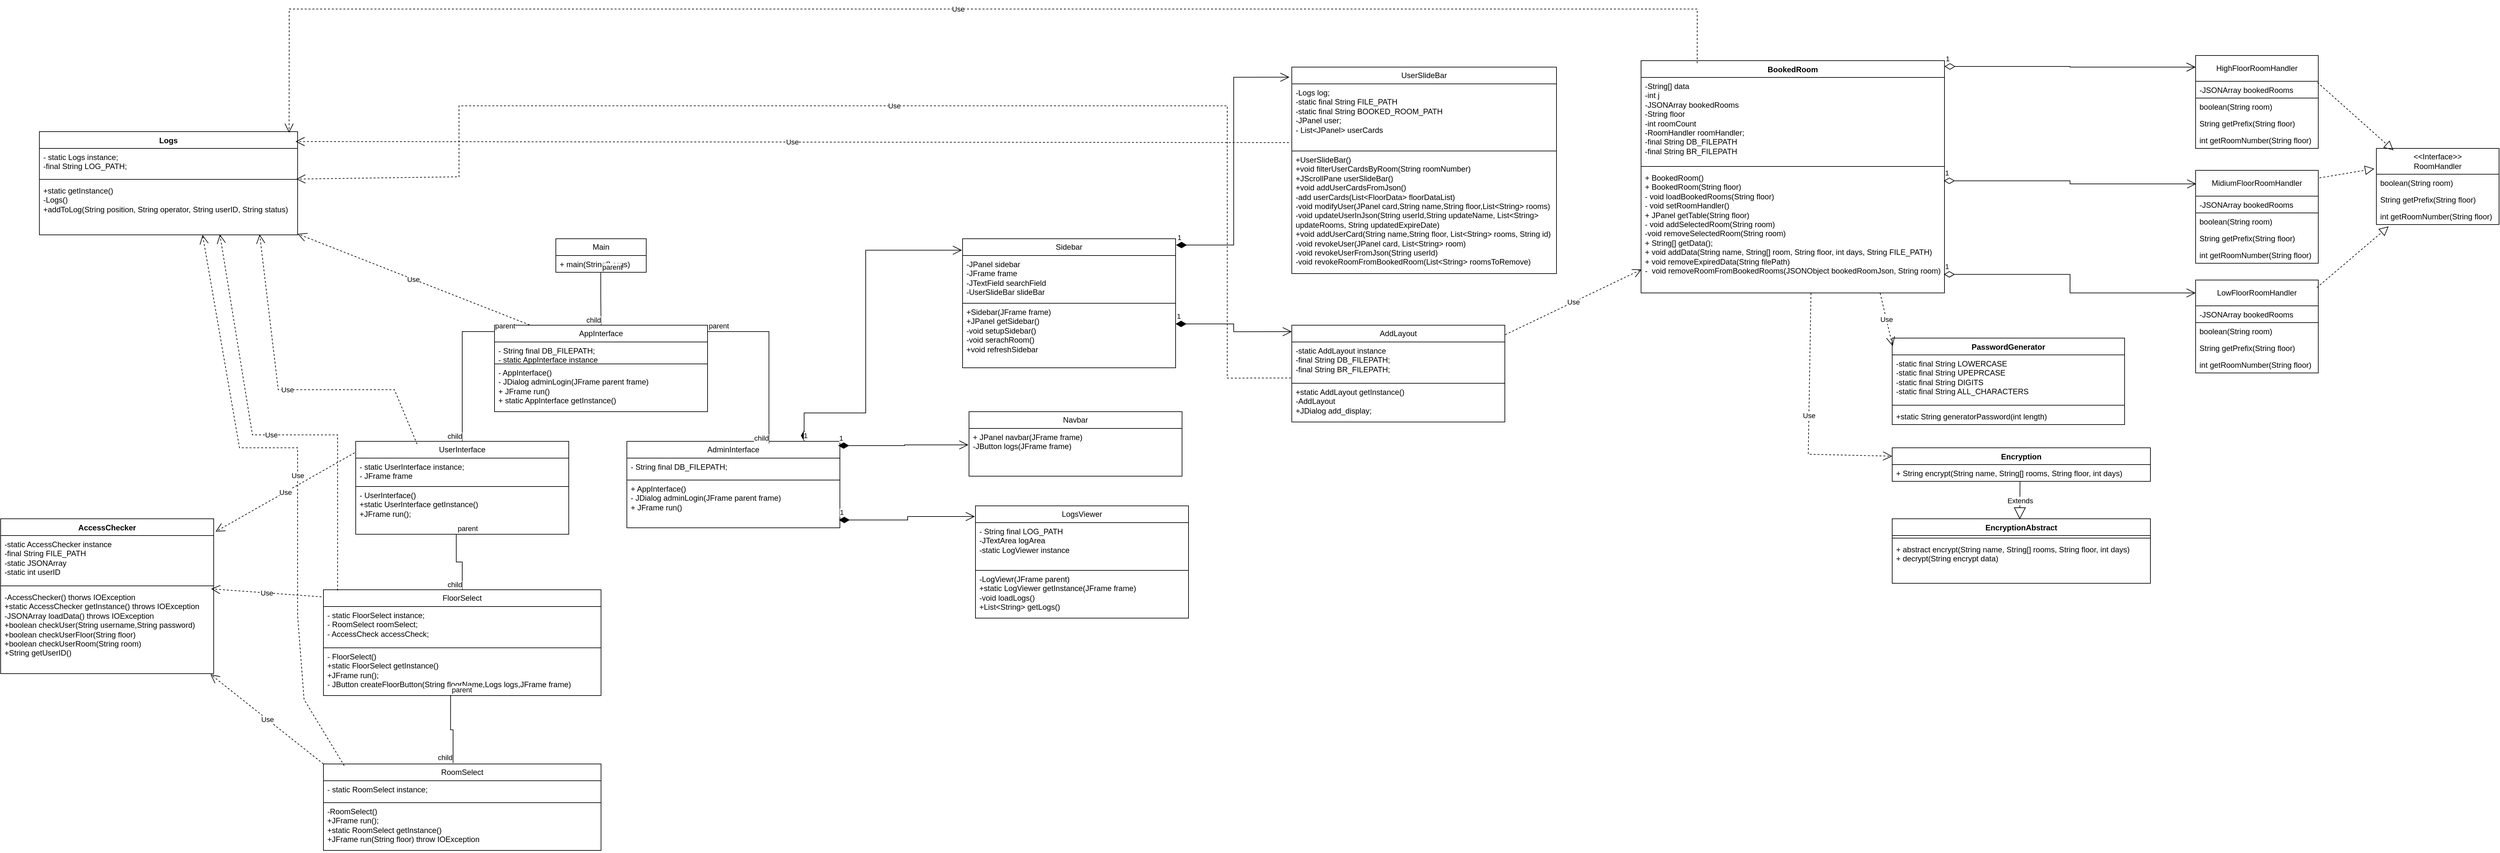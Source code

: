 <mxfile version="26.0.16">
  <diagram id="C5RBs43oDa-KdzZeNtuy" name="Class Diagram">
    <mxGraphModel dx="2975" dy="2107" grid="1" gridSize="10" guides="1" tooltips="1" connect="1" arrows="1" fold="1" page="1" pageScale="1" pageWidth="827" pageHeight="1169" math="0" shadow="0">
      <root>
        <mxCell id="WIyWlLk6GJQsqaUBKTNV-0" />
        <mxCell id="WIyWlLk6GJQsqaUBKTNV-1" parent="WIyWlLk6GJQsqaUBKTNV-0" />
        <mxCell id="wxMqSuIuK0EWXAASElgx-0" value="Main" style="swimlane;fontStyle=0;childLayout=stackLayout;horizontal=1;startSize=26;fillColor=none;horizontalStack=0;resizeParent=1;resizeParentMax=0;resizeLast=0;collapsible=1;marginBottom=0;whiteSpace=wrap;html=1;" parent="WIyWlLk6GJQsqaUBKTNV-1" vertex="1">
          <mxGeometry x="330" y="6" width="140" height="52" as="geometry" />
        </mxCell>
        <mxCell id="wxMqSuIuK0EWXAASElgx-1" value="+ main(String[] args)" style="text;strokeColor=none;fillColor=none;align=left;verticalAlign=top;spacingLeft=4;spacingRight=4;overflow=hidden;rotatable=0;points=[[0,0.5],[1,0.5]];portConstraint=eastwest;whiteSpace=wrap;html=1;" parent="wxMqSuIuK0EWXAASElgx-0" vertex="1">
          <mxGeometry y="26" width="140" height="26" as="geometry" />
        </mxCell>
        <mxCell id="wxMqSuIuK0EWXAASElgx-2" value="AppInterface" style="swimlane;fontStyle=0;childLayout=stackLayout;horizontal=1;startSize=26;fillColor=none;horizontalStack=0;resizeParent=1;resizeParentMax=0;resizeLast=0;collapsible=1;marginBottom=0;whiteSpace=wrap;html=1;" parent="WIyWlLk6GJQsqaUBKTNV-1" vertex="1">
          <mxGeometry x="235" y="140" width="330" height="134" as="geometry" />
        </mxCell>
        <mxCell id="wxMqSuIuK0EWXAASElgx-3" value="- String final DB_FILEPATH;&lt;div&gt;- static AppInterface instance&lt;/div&gt;" style="text;strokeColor=light-dark(#000000,#000000);fillColor=none;align=left;verticalAlign=top;spacingLeft=4;spacingRight=4;overflow=hidden;rotatable=0;points=[[0,0.5],[1,0.5]];portConstraint=eastwest;whiteSpace=wrap;html=1;" parent="wxMqSuIuK0EWXAASElgx-2" vertex="1">
          <mxGeometry y="26" width="330" height="34" as="geometry" />
        </mxCell>
        <mxCell id="wxMqSuIuK0EWXAASElgx-4" value="- AppInterface()&lt;div&gt;- JDialog adminLogin(JFrame parent frame)&lt;/div&gt;&lt;div&gt;+ JFrame run()&lt;/div&gt;&lt;div&gt;+ static AppInterface getInstance()&lt;/div&gt;" style="text;strokeColor=none;fillColor=none;align=left;verticalAlign=top;spacingLeft=4;spacingRight=4;overflow=hidden;rotatable=0;points=[[0,0.5],[1,0.5]];portConstraint=eastwest;whiteSpace=wrap;html=1;" parent="wxMqSuIuK0EWXAASElgx-2" vertex="1">
          <mxGeometry y="60" width="330" height="74" as="geometry" />
        </mxCell>
        <mxCell id="wxMqSuIuK0EWXAASElgx-5" value="UserInterface" style="swimlane;fontStyle=0;childLayout=stackLayout;horizontal=1;startSize=26;fillColor=none;horizontalStack=0;resizeParent=1;resizeParentMax=0;resizeLast=0;collapsible=1;marginBottom=0;whiteSpace=wrap;html=1;" parent="WIyWlLk6GJQsqaUBKTNV-1" vertex="1">
          <mxGeometry x="20" y="320" width="330" height="144" as="geometry" />
        </mxCell>
        <mxCell id="wxMqSuIuK0EWXAASElgx-6" value="- static UserInterface instance;&lt;div&gt;- JFrame frame&lt;/div&gt;" style="text;strokeColor=light-dark(#000000,#000000);fillColor=none;align=left;verticalAlign=top;spacingLeft=4;spacingRight=4;overflow=hidden;rotatable=0;points=[[0,0.5],[1,0.5]];portConstraint=eastwest;whiteSpace=wrap;html=1;" parent="wxMqSuIuK0EWXAASElgx-5" vertex="1">
          <mxGeometry y="26" width="330" height="44" as="geometry" />
        </mxCell>
        <mxCell id="wxMqSuIuK0EWXAASElgx-7" value="- UserInterface()&lt;div&gt;+static UserInterface getInstance()&lt;/div&gt;&lt;div&gt;+JFrame run();&lt;/div&gt;" style="text;strokeColor=none;fillColor=none;align=left;verticalAlign=top;spacingLeft=4;spacingRight=4;overflow=hidden;rotatable=0;points=[[0,0.5],[1,0.5]];portConstraint=eastwest;whiteSpace=wrap;html=1;" parent="wxMqSuIuK0EWXAASElgx-5" vertex="1">
          <mxGeometry y="70" width="330" height="74" as="geometry" />
        </mxCell>
        <mxCell id="wxMqSuIuK0EWXAASElgx-8" value="AdminInterface" style="swimlane;fontStyle=0;childLayout=stackLayout;horizontal=1;startSize=26;fillColor=none;horizontalStack=0;resizeParent=1;resizeParentMax=0;resizeLast=0;collapsible=1;marginBottom=0;whiteSpace=wrap;html=1;" parent="WIyWlLk6GJQsqaUBKTNV-1" vertex="1">
          <mxGeometry x="440" y="320" width="330" height="134" as="geometry" />
        </mxCell>
        <mxCell id="wxMqSuIuK0EWXAASElgx-9" value="- String final DB_FILEPATH;" style="text;strokeColor=light-dark(#000000,#000000);fillColor=none;align=left;verticalAlign=top;spacingLeft=4;spacingRight=4;overflow=hidden;rotatable=0;points=[[0,0.5],[1,0.5]];portConstraint=eastwest;whiteSpace=wrap;html=1;" parent="wxMqSuIuK0EWXAASElgx-8" vertex="1">
          <mxGeometry y="26" width="330" height="34" as="geometry" />
        </mxCell>
        <mxCell id="wxMqSuIuK0EWXAASElgx-10" value="+ AppInterface()&lt;div&gt;- JDialog adminLogin(JFrame parent frame)&lt;/div&gt;&lt;div&gt;+ JFrame run()&lt;/div&gt;" style="text;strokeColor=none;fillColor=none;align=left;verticalAlign=top;spacingLeft=4;spacingRight=4;overflow=hidden;rotatable=0;points=[[0,0.5],[1,0.5]];portConstraint=eastwest;whiteSpace=wrap;html=1;" parent="wxMqSuIuK0EWXAASElgx-8" vertex="1">
          <mxGeometry y="60" width="330" height="74" as="geometry" />
        </mxCell>
        <mxCell id="wxMqSuIuK0EWXAASElgx-11" value="FloorSelect" style="swimlane;fontStyle=0;childLayout=stackLayout;horizontal=1;startSize=26;fillColor=none;horizontalStack=0;resizeParent=1;resizeParentMax=0;resizeLast=0;collapsible=1;marginBottom=0;whiteSpace=wrap;html=1;" parent="WIyWlLk6GJQsqaUBKTNV-1" vertex="1">
          <mxGeometry x="-30" y="550" width="430" height="164" as="geometry" />
        </mxCell>
        <mxCell id="wxMqSuIuK0EWXAASElgx-12" value="- static FloorSelect instance;&lt;div&gt;- RoomSelect roomSelect;&lt;/div&gt;&lt;div&gt;- AccessCheck accessCheck;&lt;/div&gt;" style="text;strokeColor=light-dark(#000000,#000000);fillColor=none;align=left;verticalAlign=top;spacingLeft=4;spacingRight=4;overflow=hidden;rotatable=0;points=[[0,0.5],[1,0.5]];portConstraint=eastwest;whiteSpace=wrap;html=1;" parent="wxMqSuIuK0EWXAASElgx-11" vertex="1">
          <mxGeometry y="26" width="430" height="64" as="geometry" />
        </mxCell>
        <mxCell id="wxMqSuIuK0EWXAASElgx-13" value="- FloorSelect()&lt;div&gt;+static FloorSelect getInstance()&lt;/div&gt;&lt;div&gt;+JFrame run();&lt;/div&gt;&lt;div&gt;- JButton createFloorButton(String floorName,Logs logs,JFrame frame)&lt;/div&gt;" style="text;strokeColor=none;fillColor=none;align=left;verticalAlign=top;spacingLeft=4;spacingRight=4;overflow=hidden;rotatable=0;points=[[0,0.5],[1,0.5]];portConstraint=eastwest;whiteSpace=wrap;html=1;" parent="wxMqSuIuK0EWXAASElgx-11" vertex="1">
          <mxGeometry y="90" width="430" height="74" as="geometry" />
        </mxCell>
        <mxCell id="wxMqSuIuK0EWXAASElgx-14" value="RoomSelect" style="swimlane;fontStyle=0;childLayout=stackLayout;horizontal=1;startSize=26;fillColor=none;horizontalStack=0;resizeParent=1;resizeParentMax=0;resizeLast=0;collapsible=1;marginBottom=0;whiteSpace=wrap;html=1;" parent="WIyWlLk6GJQsqaUBKTNV-1" vertex="1">
          <mxGeometry x="-30" y="820" width="430" height="134" as="geometry" />
        </mxCell>
        <mxCell id="wxMqSuIuK0EWXAASElgx-15" value="- static RoomSelect instance;" style="text;strokeColor=light-dark(#000000,#000000);fillColor=none;align=left;verticalAlign=top;spacingLeft=4;spacingRight=4;overflow=hidden;rotatable=0;points=[[0,0.5],[1,0.5]];portConstraint=eastwest;whiteSpace=wrap;html=1;" parent="wxMqSuIuK0EWXAASElgx-14" vertex="1">
          <mxGeometry y="26" width="430" height="34" as="geometry" />
        </mxCell>
        <mxCell id="wxMqSuIuK0EWXAASElgx-16" value="&lt;div&gt;-RoomSelect()&amp;nbsp;&lt;/div&gt;+JFrame run();&lt;div&gt;+static RoomSelect getInstance()&lt;/div&gt;&lt;div&gt;+JFrame run(String floor) throw IOException&lt;/div&gt;&lt;div&gt;&lt;br&gt;&lt;/div&gt;" style="text;strokeColor=none;fillColor=none;align=left;verticalAlign=top;spacingLeft=4;spacingRight=4;overflow=hidden;rotatable=0;points=[[0,0.5],[1,0.5]];portConstraint=eastwest;whiteSpace=wrap;html=1;" parent="wxMqSuIuK0EWXAASElgx-14" vertex="1">
          <mxGeometry y="60" width="430" height="74" as="geometry" />
        </mxCell>
        <mxCell id="wxMqSuIuK0EWXAASElgx-17" value="Sidebar" style="swimlane;fontStyle=0;childLayout=stackLayout;horizontal=1;startSize=26;fillColor=none;horizontalStack=0;resizeParent=1;resizeParentMax=0;resizeLast=0;collapsible=1;marginBottom=0;whiteSpace=wrap;html=1;" parent="WIyWlLk6GJQsqaUBKTNV-1" vertex="1">
          <mxGeometry x="960" y="6" width="330" height="200" as="geometry" />
        </mxCell>
        <mxCell id="wxMqSuIuK0EWXAASElgx-18" value="-JPanel sidebar&lt;div&gt;-JFrame frame&lt;/div&gt;&lt;div&gt;-JTextField searchField&lt;/div&gt;&lt;div&gt;-UserSlideBar slideBar&lt;/div&gt;" style="text;strokeColor=light-dark(#000000,#000000);fillColor=none;align=left;verticalAlign=top;spacingLeft=4;spacingRight=4;overflow=hidden;rotatable=0;points=[[0,0.5],[1,0.5]];portConstraint=eastwest;whiteSpace=wrap;html=1;" parent="wxMqSuIuK0EWXAASElgx-17" vertex="1">
          <mxGeometry y="26" width="330" height="74" as="geometry" />
        </mxCell>
        <mxCell id="wxMqSuIuK0EWXAASElgx-19" value="+Sidebar(JFrame frame)&lt;div&gt;+JPanel getSidebar()&lt;/div&gt;&lt;div&gt;-void setupSidebar()&lt;/div&gt;&lt;div&gt;-void serachRoom()&lt;/div&gt;&lt;div&gt;+void refreshSidebar&lt;/div&gt;" style="text;strokeColor=none;fillColor=none;align=left;verticalAlign=top;spacingLeft=4;spacingRight=4;overflow=hidden;rotatable=0;points=[[0,0.5],[1,0.5]];portConstraint=eastwest;whiteSpace=wrap;html=1;" parent="wxMqSuIuK0EWXAASElgx-17" vertex="1">
          <mxGeometry y="100" width="330" height="100" as="geometry" />
        </mxCell>
        <mxCell id="wxMqSuIuK0EWXAASElgx-20" value="Navbar" style="swimlane;fontStyle=0;childLayout=stackLayout;horizontal=1;startSize=26;fillColor=none;horizontalStack=0;resizeParent=1;resizeParentMax=0;resizeLast=0;collapsible=1;marginBottom=0;whiteSpace=wrap;html=1;" parent="WIyWlLk6GJQsqaUBKTNV-1" vertex="1">
          <mxGeometry x="970" y="274" width="330" height="100" as="geometry" />
        </mxCell>
        <mxCell id="wxMqSuIuK0EWXAASElgx-21" value="+ JPanel navbar(JFrame frame)&lt;div&gt;-JButton logs(JFrame frame)&lt;/div&gt;" style="text;strokeColor=none;fillColor=none;align=left;verticalAlign=top;spacingLeft=4;spacingRight=4;overflow=hidden;rotatable=0;points=[[0,0.5],[1,0.5]];portConstraint=eastwest;whiteSpace=wrap;html=1;" parent="wxMqSuIuK0EWXAASElgx-20" vertex="1">
          <mxGeometry y="26" width="330" height="74" as="geometry" />
        </mxCell>
        <mxCell id="wxMqSuIuK0EWXAASElgx-22" value="LogsViewer" style="swimlane;fontStyle=0;childLayout=stackLayout;horizontal=1;startSize=26;fillColor=none;horizontalStack=0;resizeParent=1;resizeParentMax=0;resizeLast=0;collapsible=1;marginBottom=0;whiteSpace=wrap;html=1;" parent="WIyWlLk6GJQsqaUBKTNV-1" vertex="1">
          <mxGeometry x="980" y="420" width="330" height="174" as="geometry" />
        </mxCell>
        <mxCell id="wxMqSuIuK0EWXAASElgx-23" value="- String final LOG_PATH&lt;div&gt;-JTextArea logArea&lt;/div&gt;&lt;div&gt;-static LogViewer instance&lt;/div&gt;" style="text;strokeColor=light-dark(#000000,#000000);fillColor=none;align=left;verticalAlign=top;spacingLeft=4;spacingRight=4;overflow=hidden;rotatable=0;points=[[0,0.5],[1,0.5]];portConstraint=eastwest;whiteSpace=wrap;html=1;" parent="wxMqSuIuK0EWXAASElgx-22" vertex="1">
          <mxGeometry y="26" width="330" height="74" as="geometry" />
        </mxCell>
        <mxCell id="wxMqSuIuK0EWXAASElgx-24" value="-LogViewr(JFrame parent)&lt;div&gt;+static LogViewer getInstance(JFrame frame)&lt;/div&gt;&lt;div&gt;-void loadLogs()&lt;/div&gt;&lt;div&gt;+List&amp;lt;String&amp;gt; getLogs()&lt;/div&gt;" style="text;strokeColor=light-dark(#000000,#000000);fillColor=none;align=left;verticalAlign=top;spacingLeft=4;spacingRight=4;overflow=hidden;rotatable=0;points=[[0,0.5],[1,0.5]];portConstraint=eastwest;whiteSpace=wrap;html=1;" parent="wxMqSuIuK0EWXAASElgx-22" vertex="1">
          <mxGeometry y="100" width="330" height="74" as="geometry" />
        </mxCell>
        <mxCell id="wxMqSuIuK0EWXAASElgx-25" value="UserSlideBar" style="swimlane;fontStyle=0;childLayout=stackLayout;horizontal=1;startSize=26;fillColor=none;horizontalStack=0;resizeParent=1;resizeParentMax=0;resizeLast=0;collapsible=1;marginBottom=0;whiteSpace=wrap;html=1;" parent="WIyWlLk6GJQsqaUBKTNV-1" vertex="1">
          <mxGeometry x="1470" y="-260" width="410" height="320" as="geometry" />
        </mxCell>
        <mxCell id="wxMqSuIuK0EWXAASElgx-26" value="-Logs log;&lt;div&gt;-static final String FILE_PATH&lt;/div&gt;&lt;div&gt;-static final String BOOKED_ROOM_PATH&lt;/div&gt;&lt;div&gt;-JPanel user;&lt;/div&gt;&lt;div&gt;- List&amp;lt;JPanel&amp;gt; userCards&lt;/div&gt;" style="text;strokeColor=light-dark(#000000,#000000);fillColor=none;align=left;verticalAlign=top;spacingLeft=4;spacingRight=4;overflow=hidden;rotatable=0;points=[[0,0.5],[1,0.5]];portConstraint=eastwest;whiteSpace=wrap;html=1;" parent="wxMqSuIuK0EWXAASElgx-25" vertex="1">
          <mxGeometry y="26" width="410" height="104" as="geometry" />
        </mxCell>
        <mxCell id="wxMqSuIuK0EWXAASElgx-27" value="+UserSlideBar()&lt;div&gt;&lt;span style=&quot;background-color: rgb(255, 255, 255);&quot;&gt;+void filterUserCardsByRoom(String roomNumber)&lt;/span&gt;&lt;/div&gt;&lt;div&gt;&lt;span style=&quot;background-color: rgb(255, 255, 255);&quot;&gt;+JScrollPane userSlideBar()&lt;/span&gt;&lt;/div&gt;&lt;div&gt;&lt;span style=&quot;background-color: rgb(255, 255, 255);&quot;&gt;+void addUserCardsFromJson()&lt;/span&gt;&lt;/div&gt;&lt;div&gt;&lt;span style=&quot;background-color: rgb(255, 255, 255);&quot;&gt;-add userCards(List&amp;lt;FloorData&amp;gt; floorDataList)&lt;/span&gt;&lt;/div&gt;&lt;div&gt;&lt;span style=&quot;background-color: rgb(255, 255, 255);&quot;&gt;-void modifyUser(JPanel card,String name,String floor,List&amp;lt;String&amp;gt; rooms)&lt;/span&gt;&lt;/div&gt;&lt;div&gt;&lt;span style=&quot;background-color: rgb(255, 255, 255);&quot;&gt;-void updateUserInJson(String userId,String updateName, List&amp;lt;String&amp;gt; updateRooms, String updatedExpireDate)&lt;/span&gt;&lt;/div&gt;&lt;div&gt;&lt;span style=&quot;background-color: rgb(255, 255, 255);&quot;&gt;+void addUserCard(String name,String floor, List&amp;lt;String&amp;gt; rooms, String id)&lt;/span&gt;&lt;/div&gt;&lt;div&gt;&lt;span style=&quot;background-color: rgb(255, 255, 255);&quot;&gt;-void revokeUser(JPanel card, List&amp;lt;String&amp;gt; room)&lt;/span&gt;&lt;/div&gt;&lt;div&gt;&lt;span style=&quot;background-color: rgb(255, 255, 255);&quot;&gt;-void revokeUserFromJson(String userId)&lt;/span&gt;&lt;/div&gt;&lt;div&gt;&lt;span style=&quot;background-color: rgb(255, 255, 255);&quot;&gt;-void revokeRoomFromBookedRoom(List&amp;lt;String&amp;gt; roomsToRemove)&lt;/span&gt;&lt;/div&gt;" style="text;strokeColor=none;fillColor=none;align=left;verticalAlign=top;spacingLeft=4;spacingRight=4;overflow=hidden;rotatable=0;points=[[0,0.5],[1,0.5]];portConstraint=eastwest;whiteSpace=wrap;html=1;" parent="wxMqSuIuK0EWXAASElgx-25" vertex="1">
          <mxGeometry y="130" width="410" height="190" as="geometry" />
        </mxCell>
        <mxCell id="wxMqSuIuK0EWXAASElgx-28" value="Logs" style="swimlane;fontStyle=1;align=center;verticalAlign=top;childLayout=stackLayout;horizontal=1;startSize=26;horizontalStack=0;resizeParent=1;resizeParentMax=0;resizeLast=0;collapsible=1;marginBottom=0;whiteSpace=wrap;html=1;" parent="WIyWlLk6GJQsqaUBKTNV-1" vertex="1">
          <mxGeometry x="-470" y="-160" width="400" height="160" as="geometry" />
        </mxCell>
        <mxCell id="wxMqSuIuK0EWXAASElgx-29" value="- static Logs instance;&lt;div&gt;-final String LOG_PATH;&lt;/div&gt;" style="text;strokeColor=none;fillColor=none;align=left;verticalAlign=top;spacingLeft=4;spacingRight=4;overflow=hidden;rotatable=0;points=[[0,0.5],[1,0.5]];portConstraint=eastwest;whiteSpace=wrap;html=1;" parent="wxMqSuIuK0EWXAASElgx-28" vertex="1">
          <mxGeometry y="26" width="400" height="44" as="geometry" />
        </mxCell>
        <mxCell id="wxMqSuIuK0EWXAASElgx-30" value="" style="line;strokeWidth=1;fillColor=none;align=left;verticalAlign=middle;spacingTop=-1;spacingLeft=3;spacingRight=3;rotatable=0;labelPosition=right;points=[];portConstraint=eastwest;strokeColor=inherit;" parent="wxMqSuIuK0EWXAASElgx-28" vertex="1">
          <mxGeometry y="70" width="400" height="8" as="geometry" />
        </mxCell>
        <mxCell id="wxMqSuIuK0EWXAASElgx-31" value="+static getInstance()&lt;div&gt;-Logs()&lt;/div&gt;&lt;div&gt;+addToLog(String position, String operator, String userID, String status)&lt;/div&gt;" style="text;strokeColor=none;fillColor=none;align=left;verticalAlign=top;spacingLeft=4;spacingRight=4;overflow=hidden;rotatable=0;points=[[0,0.5],[1,0.5]];portConstraint=eastwest;whiteSpace=wrap;html=1;" parent="wxMqSuIuK0EWXAASElgx-28" vertex="1">
          <mxGeometry y="78" width="400" height="82" as="geometry" />
        </mxCell>
        <mxCell id="wxMqSuIuK0EWXAASElgx-32" value="AddLayout" style="swimlane;fontStyle=0;childLayout=stackLayout;horizontal=1;startSize=26;fillColor=none;horizontalStack=0;resizeParent=1;resizeParentMax=0;resizeLast=0;collapsible=1;marginBottom=0;whiteSpace=wrap;html=1;" parent="WIyWlLk6GJQsqaUBKTNV-1" vertex="1">
          <mxGeometry x="1470" y="140" width="330" height="150" as="geometry" />
        </mxCell>
        <mxCell id="wxMqSuIuK0EWXAASElgx-33" value="-static AddLayout instance&lt;div&gt;-final String DB_FILEPATH;&lt;/div&gt;&lt;div&gt;-final String BR_FILEPATH;&lt;/div&gt;" style="text;strokeColor=light-dark(#000000,#000000);fillColor=none;align=left;verticalAlign=top;spacingLeft=4;spacingRight=4;overflow=hidden;rotatable=0;points=[[0,0.5],[1,0.5]];portConstraint=eastwest;whiteSpace=wrap;html=1;" parent="wxMqSuIuK0EWXAASElgx-32" vertex="1">
          <mxGeometry y="26" width="330" height="64" as="geometry" />
        </mxCell>
        <mxCell id="wxMqSuIuK0EWXAASElgx-34" value="+static AddLayout getInstance()&lt;div&gt;-AddLayout&lt;/div&gt;&lt;div&gt;+JDialog add_display;&lt;/div&gt;" style="text;strokeColor=none;fillColor=none;align=left;verticalAlign=top;spacingLeft=4;spacingRight=4;overflow=hidden;rotatable=0;points=[[0,0.5],[1,0.5]];portConstraint=eastwest;whiteSpace=wrap;html=1;" parent="wxMqSuIuK0EWXAASElgx-32" vertex="1">
          <mxGeometry y="90" width="330" height="60" as="geometry" />
        </mxCell>
        <mxCell id="wxMqSuIuK0EWXAASElgx-35" value="BookedRoom" style="swimlane;fontStyle=1;align=center;verticalAlign=top;childLayout=stackLayout;horizontal=1;startSize=26;horizontalStack=0;resizeParent=1;resizeParentMax=0;resizeLast=0;collapsible=1;marginBottom=0;whiteSpace=wrap;html=1;" parent="WIyWlLk6GJQsqaUBKTNV-1" vertex="1">
          <mxGeometry x="2011" y="-270" width="470" height="360" as="geometry" />
        </mxCell>
        <mxCell id="wxMqSuIuK0EWXAASElgx-36" value="-String[] data&lt;div&gt;-int j&lt;/div&gt;&lt;div&gt;-JSONArray bookedRooms&lt;/div&gt;&lt;div&gt;-String floor&lt;/div&gt;&lt;div&gt;-int roomCount&lt;/div&gt;&lt;div&gt;-RoomHandler roomHandler;&lt;/div&gt;&lt;div&gt;-final String DB_FILEPATH&lt;/div&gt;&lt;div&gt;-final String BR_FILEPATH&lt;/div&gt;" style="text;strokeColor=none;fillColor=none;align=left;verticalAlign=top;spacingLeft=4;spacingRight=4;overflow=hidden;rotatable=0;points=[[0,0.5],[1,0.5]];portConstraint=eastwest;whiteSpace=wrap;html=1;" parent="wxMqSuIuK0EWXAASElgx-35" vertex="1">
          <mxGeometry y="26" width="470" height="134" as="geometry" />
        </mxCell>
        <mxCell id="wxMqSuIuK0EWXAASElgx-37" value="" style="line;strokeWidth=1;fillColor=none;align=left;verticalAlign=middle;spacingTop=-1;spacingLeft=3;spacingRight=3;rotatable=0;labelPosition=right;points=[];portConstraint=eastwest;strokeColor=inherit;" parent="wxMqSuIuK0EWXAASElgx-35" vertex="1">
          <mxGeometry y="160" width="470" height="8" as="geometry" />
        </mxCell>
        <mxCell id="wxMqSuIuK0EWXAASElgx-38" value="+ BookedRoom()&lt;div&gt;+ BookedRoom(String floor)&lt;/div&gt;&lt;div&gt;- void loadBookedRooms(String floor)&lt;/div&gt;&lt;div&gt;- void setRoomHandler()&lt;/div&gt;&lt;div&gt;+ JPanel getTable(String floor)&lt;/div&gt;&lt;div&gt;- void addSelectedRoom(String room)&lt;/div&gt;&lt;div&gt;-void removeSelectedRoom(String room)&lt;/div&gt;&lt;div&gt;+ String[] getData();&lt;/div&gt;&lt;div&gt;+ void addData(String name, String[] room, String floor, int days, String FILE_PATH)&lt;/div&gt;&lt;div&gt;+ void removeExpiredData(String filePath)&lt;/div&gt;&lt;div&gt;-&amp;nbsp; void removeRoomFromBookedRooms(JSONObject bookedRoomJson, String room)&lt;/div&gt;" style="text;strokeColor=none;fillColor=none;align=left;verticalAlign=top;spacingLeft=4;spacingRight=4;overflow=hidden;rotatable=0;points=[[0,0.5],[1,0.5]];portConstraint=eastwest;whiteSpace=wrap;html=1;" parent="wxMqSuIuK0EWXAASElgx-35" vertex="1">
          <mxGeometry y="168" width="470" height="192" as="geometry" />
        </mxCell>
        <mxCell id="wxMqSuIuK0EWXAASElgx-39" value="&amp;lt;&amp;lt;Interface&amp;gt;&amp;gt;&lt;div&gt;RoomHandler&lt;/div&gt;" style="swimlane;fontStyle=0;childLayout=stackLayout;horizontal=1;startSize=40;fillColor=none;horizontalStack=0;resizeParent=1;resizeParentMax=0;resizeLast=0;collapsible=1;marginBottom=0;whiteSpace=wrap;html=1;" parent="WIyWlLk6GJQsqaUBKTNV-1" vertex="1">
          <mxGeometry x="3150" y="-134" width="190" height="118" as="geometry" />
        </mxCell>
        <mxCell id="wxMqSuIuK0EWXAASElgx-40" value="boolean(String room)" style="text;strokeColor=none;fillColor=none;align=left;verticalAlign=top;spacingLeft=4;spacingRight=4;overflow=hidden;rotatable=0;points=[[0,0.5],[1,0.5]];portConstraint=eastwest;whiteSpace=wrap;html=1;" parent="wxMqSuIuK0EWXAASElgx-39" vertex="1">
          <mxGeometry y="40" width="190" height="26" as="geometry" />
        </mxCell>
        <mxCell id="wxMqSuIuK0EWXAASElgx-41" value="String getPrefix(String floor)" style="text;strokeColor=none;fillColor=none;align=left;verticalAlign=top;spacingLeft=4;spacingRight=4;overflow=hidden;rotatable=0;points=[[0,0.5],[1,0.5]];portConstraint=eastwest;whiteSpace=wrap;html=1;" parent="wxMqSuIuK0EWXAASElgx-39" vertex="1">
          <mxGeometry y="66" width="190" height="26" as="geometry" />
        </mxCell>
        <mxCell id="wxMqSuIuK0EWXAASElgx-42" value="int getRoomNumber(String floor)" style="text;strokeColor=none;fillColor=none;align=left;verticalAlign=top;spacingLeft=4;spacingRight=4;overflow=hidden;rotatable=0;points=[[0,0.5],[1,0.5]];portConstraint=eastwest;whiteSpace=wrap;html=1;" parent="wxMqSuIuK0EWXAASElgx-39" vertex="1">
          <mxGeometry y="92" width="190" height="26" as="geometry" />
        </mxCell>
        <mxCell id="wxMqSuIuK0EWXAASElgx-43" value="HighFloorRoomHandler" style="swimlane;fontStyle=0;childLayout=stackLayout;horizontal=1;startSize=40;fillColor=none;horizontalStack=0;resizeParent=1;resizeParentMax=0;resizeLast=0;collapsible=1;marginBottom=0;whiteSpace=wrap;html=1;" parent="WIyWlLk6GJQsqaUBKTNV-1" vertex="1">
          <mxGeometry x="2870" y="-278" width="190" height="144" as="geometry" />
        </mxCell>
        <mxCell id="wxMqSuIuK0EWXAASElgx-44" value="-JSONArray bookedRooms" style="text;strokeColor=light-dark(#000000,#000000);fillColor=none;align=left;verticalAlign=top;spacingLeft=4;spacingRight=4;overflow=hidden;rotatable=0;points=[[0,0.5],[1,0.5]];portConstraint=eastwest;whiteSpace=wrap;html=1;" parent="wxMqSuIuK0EWXAASElgx-43" vertex="1">
          <mxGeometry y="40" width="190" height="26" as="geometry" />
        </mxCell>
        <mxCell id="wxMqSuIuK0EWXAASElgx-45" value="boolean(String room)" style="text;strokeColor=none;fillColor=none;align=left;verticalAlign=top;spacingLeft=4;spacingRight=4;overflow=hidden;rotatable=0;points=[[0,0.5],[1,0.5]];portConstraint=eastwest;whiteSpace=wrap;html=1;" parent="wxMqSuIuK0EWXAASElgx-43" vertex="1">
          <mxGeometry y="66" width="190" height="26" as="geometry" />
        </mxCell>
        <mxCell id="wxMqSuIuK0EWXAASElgx-46" value="String getPrefix(String floor)" style="text;strokeColor=none;fillColor=none;align=left;verticalAlign=top;spacingLeft=4;spacingRight=4;overflow=hidden;rotatable=0;points=[[0,0.5],[1,0.5]];portConstraint=eastwest;whiteSpace=wrap;html=1;" parent="wxMqSuIuK0EWXAASElgx-43" vertex="1">
          <mxGeometry y="92" width="190" height="26" as="geometry" />
        </mxCell>
        <mxCell id="wxMqSuIuK0EWXAASElgx-47" value="int getRoomNumber(String floor)" style="text;strokeColor=none;fillColor=none;align=left;verticalAlign=top;spacingLeft=4;spacingRight=4;overflow=hidden;rotatable=0;points=[[0,0.5],[1,0.5]];portConstraint=eastwest;whiteSpace=wrap;html=1;" parent="wxMqSuIuK0EWXAASElgx-43" vertex="1">
          <mxGeometry y="118" width="190" height="26" as="geometry" />
        </mxCell>
        <mxCell id="wxMqSuIuK0EWXAASElgx-48" value="MidiumFloorRoomHandler" style="swimlane;fontStyle=0;childLayout=stackLayout;horizontal=1;startSize=40;fillColor=none;horizontalStack=0;resizeParent=1;resizeParentMax=0;resizeLast=0;collapsible=1;marginBottom=0;whiteSpace=wrap;html=1;" parent="WIyWlLk6GJQsqaUBKTNV-1" vertex="1">
          <mxGeometry x="2870" y="-100" width="190" height="144" as="geometry" />
        </mxCell>
        <mxCell id="wxMqSuIuK0EWXAASElgx-49" value="-JSONArray bookedRooms" style="text;strokeColor=light-dark(#000000,#000000);fillColor=none;align=left;verticalAlign=top;spacingLeft=4;spacingRight=4;overflow=hidden;rotatable=0;points=[[0,0.5],[1,0.5]];portConstraint=eastwest;whiteSpace=wrap;html=1;" parent="wxMqSuIuK0EWXAASElgx-48" vertex="1">
          <mxGeometry y="40" width="190" height="26" as="geometry" />
        </mxCell>
        <mxCell id="wxMqSuIuK0EWXAASElgx-50" value="boolean(String room)" style="text;strokeColor=none;fillColor=none;align=left;verticalAlign=top;spacingLeft=4;spacingRight=4;overflow=hidden;rotatable=0;points=[[0,0.5],[1,0.5]];portConstraint=eastwest;whiteSpace=wrap;html=1;" parent="wxMqSuIuK0EWXAASElgx-48" vertex="1">
          <mxGeometry y="66" width="190" height="26" as="geometry" />
        </mxCell>
        <mxCell id="wxMqSuIuK0EWXAASElgx-51" value="String getPrefix(String floor)" style="text;strokeColor=none;fillColor=none;align=left;verticalAlign=top;spacingLeft=4;spacingRight=4;overflow=hidden;rotatable=0;points=[[0,0.5],[1,0.5]];portConstraint=eastwest;whiteSpace=wrap;html=1;" parent="wxMqSuIuK0EWXAASElgx-48" vertex="1">
          <mxGeometry y="92" width="190" height="26" as="geometry" />
        </mxCell>
        <mxCell id="wxMqSuIuK0EWXAASElgx-52" value="int getRoomNumber(String floor)" style="text;strokeColor=none;fillColor=none;align=left;verticalAlign=top;spacingLeft=4;spacingRight=4;overflow=hidden;rotatable=0;points=[[0,0.5],[1,0.5]];portConstraint=eastwest;whiteSpace=wrap;html=1;" parent="wxMqSuIuK0EWXAASElgx-48" vertex="1">
          <mxGeometry y="118" width="190" height="26" as="geometry" />
        </mxCell>
        <mxCell id="wxMqSuIuK0EWXAASElgx-53" value="LowFloorRoomHandler" style="swimlane;fontStyle=0;childLayout=stackLayout;horizontal=1;startSize=40;fillColor=none;horizontalStack=0;resizeParent=1;resizeParentMax=0;resizeLast=0;collapsible=1;marginBottom=0;whiteSpace=wrap;html=1;" parent="WIyWlLk6GJQsqaUBKTNV-1" vertex="1">
          <mxGeometry x="2870" y="70" width="190" height="144" as="geometry" />
        </mxCell>
        <mxCell id="wxMqSuIuK0EWXAASElgx-54" value="-JSONArray bookedRooms" style="text;strokeColor=light-dark(#000000,#000000);fillColor=none;align=left;verticalAlign=top;spacingLeft=4;spacingRight=4;overflow=hidden;rotatable=0;points=[[0,0.5],[1,0.5]];portConstraint=eastwest;whiteSpace=wrap;html=1;" parent="wxMqSuIuK0EWXAASElgx-53" vertex="1">
          <mxGeometry y="40" width="190" height="26" as="geometry" />
        </mxCell>
        <mxCell id="wxMqSuIuK0EWXAASElgx-55" value="boolean(String room)" style="text;strokeColor=none;fillColor=none;align=left;verticalAlign=top;spacingLeft=4;spacingRight=4;overflow=hidden;rotatable=0;points=[[0,0.5],[1,0.5]];portConstraint=eastwest;whiteSpace=wrap;html=1;" parent="wxMqSuIuK0EWXAASElgx-53" vertex="1">
          <mxGeometry y="66" width="190" height="26" as="geometry" />
        </mxCell>
        <mxCell id="wxMqSuIuK0EWXAASElgx-56" value="String getPrefix(String floor)" style="text;strokeColor=none;fillColor=none;align=left;verticalAlign=top;spacingLeft=4;spacingRight=4;overflow=hidden;rotatable=0;points=[[0,0.5],[1,0.5]];portConstraint=eastwest;whiteSpace=wrap;html=1;" parent="wxMqSuIuK0EWXAASElgx-53" vertex="1">
          <mxGeometry y="92" width="190" height="26" as="geometry" />
        </mxCell>
        <mxCell id="wxMqSuIuK0EWXAASElgx-57" value="int getRoomNumber(String floor)" style="text;strokeColor=none;fillColor=none;align=left;verticalAlign=top;spacingLeft=4;spacingRight=4;overflow=hidden;rotatable=0;points=[[0,0.5],[1,0.5]];portConstraint=eastwest;whiteSpace=wrap;html=1;" parent="wxMqSuIuK0EWXAASElgx-53" vertex="1">
          <mxGeometry y="118" width="190" height="26" as="geometry" />
        </mxCell>
        <mxCell id="wxMqSuIuK0EWXAASElgx-58" value="PasswordGenerator" style="swimlane;fontStyle=1;align=center;verticalAlign=top;childLayout=stackLayout;horizontal=1;startSize=26;horizontalStack=0;resizeParent=1;resizeParentMax=0;resizeLast=0;collapsible=1;marginBottom=0;whiteSpace=wrap;html=1;" parent="WIyWlLk6GJQsqaUBKTNV-1" vertex="1">
          <mxGeometry x="2400" y="160" width="360" height="134" as="geometry" />
        </mxCell>
        <mxCell id="wxMqSuIuK0EWXAASElgx-59" value="-static final String LOWERCASE&lt;div&gt;-static final String UPEPRCASE&lt;/div&gt;&lt;div&gt;-static final String DIGITS&lt;/div&gt;&lt;div&gt;-static final String ALL_CHARACTERS&lt;/div&gt;" style="text;strokeColor=none;fillColor=none;align=left;verticalAlign=top;spacingLeft=4;spacingRight=4;overflow=hidden;rotatable=0;points=[[0,0.5],[1,0.5]];portConstraint=eastwest;whiteSpace=wrap;html=1;" parent="wxMqSuIuK0EWXAASElgx-58" vertex="1">
          <mxGeometry y="26" width="360" height="74" as="geometry" />
        </mxCell>
        <mxCell id="wxMqSuIuK0EWXAASElgx-60" value="" style="line;strokeWidth=1;fillColor=none;align=left;verticalAlign=middle;spacingTop=-1;spacingLeft=3;spacingRight=3;rotatable=0;labelPosition=right;points=[];portConstraint=eastwest;strokeColor=inherit;" parent="wxMqSuIuK0EWXAASElgx-58" vertex="1">
          <mxGeometry y="100" width="360" height="8" as="geometry" />
        </mxCell>
        <mxCell id="wxMqSuIuK0EWXAASElgx-61" value="+static String generatorPassword(int length)" style="text;strokeColor=none;fillColor=none;align=left;verticalAlign=top;spacingLeft=4;spacingRight=4;overflow=hidden;rotatable=0;points=[[0,0.5],[1,0.5]];portConstraint=eastwest;whiteSpace=wrap;html=1;" parent="wxMqSuIuK0EWXAASElgx-58" vertex="1">
          <mxGeometry y="108" width="360" height="26" as="geometry" />
        </mxCell>
        <mxCell id="wxMqSuIuK0EWXAASElgx-62" value="AccessChecker" style="swimlane;fontStyle=1;align=center;verticalAlign=top;childLayout=stackLayout;horizontal=1;startSize=26;horizontalStack=0;resizeParent=1;resizeParentMax=0;resizeLast=0;collapsible=1;marginBottom=0;whiteSpace=wrap;html=1;" parent="WIyWlLk6GJQsqaUBKTNV-1" vertex="1">
          <mxGeometry x="-530" y="440" width="330" height="240" as="geometry" />
        </mxCell>
        <mxCell id="wxMqSuIuK0EWXAASElgx-63" value="-static AccessChecker instance&lt;div&gt;-final String FILE_PATH&lt;/div&gt;&lt;div&gt;-static JSONArray&lt;/div&gt;&lt;div&gt;-static int userID&lt;/div&gt;" style="text;strokeColor=none;fillColor=none;align=left;verticalAlign=top;spacingLeft=4;spacingRight=4;overflow=hidden;rotatable=0;points=[[0,0.5],[1,0.5]];portConstraint=eastwest;whiteSpace=wrap;html=1;" parent="wxMqSuIuK0EWXAASElgx-62" vertex="1">
          <mxGeometry y="26" width="330" height="74" as="geometry" />
        </mxCell>
        <mxCell id="wxMqSuIuK0EWXAASElgx-64" value="" style="line;strokeWidth=1;fillColor=none;align=left;verticalAlign=middle;spacingTop=-1;spacingLeft=3;spacingRight=3;rotatable=0;labelPosition=right;points=[];portConstraint=eastwest;strokeColor=inherit;" parent="wxMqSuIuK0EWXAASElgx-62" vertex="1">
          <mxGeometry y="100" width="330" height="8" as="geometry" />
        </mxCell>
        <mxCell id="wxMqSuIuK0EWXAASElgx-65" value="-AccessChecker() thorws IOException&lt;div&gt;+static AccessChecker getInstance() throws IOException&lt;/div&gt;&lt;div&gt;-JSONArray loadData() throws IOException&lt;/div&gt;&lt;div&gt;+boolean checkUser(String username,String password)&lt;/div&gt;&lt;div&gt;+boolean checkUserFloor(String floor)&lt;/div&gt;&lt;div&gt;+boolean checkUserRoom(String room)&lt;/div&gt;&lt;div&gt;+String getUserID()&lt;/div&gt;" style="text;strokeColor=none;fillColor=none;align=left;verticalAlign=top;spacingLeft=4;spacingRight=4;overflow=hidden;rotatable=0;points=[[0,0.5],[1,0.5]];portConstraint=eastwest;whiteSpace=wrap;html=1;" parent="wxMqSuIuK0EWXAASElgx-62" vertex="1">
          <mxGeometry y="108" width="330" height="132" as="geometry" />
        </mxCell>
        <mxCell id="wxMqSuIuK0EWXAASElgx-66" value="Encryption" style="swimlane;fontStyle=1;align=center;verticalAlign=top;childLayout=stackLayout;horizontal=1;startSize=26;horizontalStack=0;resizeParent=1;resizeParentMax=0;resizeLast=0;collapsible=1;marginBottom=0;whiteSpace=wrap;html=1;" parent="WIyWlLk6GJQsqaUBKTNV-1" vertex="1">
          <mxGeometry x="2400" y="330" width="400" height="52" as="geometry" />
        </mxCell>
        <mxCell id="wxMqSuIuK0EWXAASElgx-67" value="+ String encrypt(String name, String[] rooms, String floor, int days)" style="text;strokeColor=none;fillColor=none;align=left;verticalAlign=top;spacingLeft=4;spacingRight=4;overflow=hidden;rotatable=0;points=[[0,0.5],[1,0.5]];portConstraint=eastwest;whiteSpace=wrap;html=1;" parent="wxMqSuIuK0EWXAASElgx-66" vertex="1">
          <mxGeometry y="26" width="400" height="26" as="geometry" />
        </mxCell>
        <mxCell id="wxMqSuIuK0EWXAASElgx-68" value="" style="endArrow=none;html=1;edgeStyle=orthogonalEdgeStyle;rounded=0;exitX=1.001;exitY=0.074;exitDx=0;exitDy=0;exitPerimeter=0;entryX=0.667;entryY=0.023;entryDx=0;entryDy=0;entryPerimeter=0;" parent="WIyWlLk6GJQsqaUBKTNV-1" source="wxMqSuIuK0EWXAASElgx-2" target="wxMqSuIuK0EWXAASElgx-8" edge="1">
          <mxGeometry relative="1" as="geometry">
            <mxPoint x="480" y="320" as="sourcePoint" />
            <mxPoint x="640" y="320" as="targetPoint" />
          </mxGeometry>
        </mxCell>
        <mxCell id="wxMqSuIuK0EWXAASElgx-69" value="parent" style="edgeLabel;resizable=0;html=1;align=left;verticalAlign=bottom;" parent="wxMqSuIuK0EWXAASElgx-68" connectable="0" vertex="1">
          <mxGeometry x="-1" relative="1" as="geometry" />
        </mxCell>
        <mxCell id="wxMqSuIuK0EWXAASElgx-70" value="child" style="edgeLabel;resizable=0;html=1;align=right;verticalAlign=bottom;" parent="wxMqSuIuK0EWXAASElgx-68" connectable="0" vertex="1">
          <mxGeometry x="1" relative="1" as="geometry" />
        </mxCell>
        <mxCell id="wxMqSuIuK0EWXAASElgx-71" value="" style="endArrow=none;html=1;edgeStyle=orthogonalEdgeStyle;rounded=0;exitX=-0.002;exitY=0.074;exitDx=0;exitDy=0;exitPerimeter=0;entryX=0.5;entryY=0;entryDx=0;entryDy=0;" parent="WIyWlLk6GJQsqaUBKTNV-1" source="wxMqSuIuK0EWXAASElgx-2" target="wxMqSuIuK0EWXAASElgx-5" edge="1">
          <mxGeometry relative="1" as="geometry">
            <mxPoint x="480" y="320" as="sourcePoint" />
            <mxPoint x="640" y="320" as="targetPoint" />
          </mxGeometry>
        </mxCell>
        <mxCell id="wxMqSuIuK0EWXAASElgx-72" value="parent" style="edgeLabel;resizable=0;html=1;align=left;verticalAlign=bottom;" parent="wxMqSuIuK0EWXAASElgx-71" connectable="0" vertex="1">
          <mxGeometry x="-1" relative="1" as="geometry" />
        </mxCell>
        <mxCell id="wxMqSuIuK0EWXAASElgx-73" value="child" style="edgeLabel;resizable=0;html=1;align=right;verticalAlign=bottom;" parent="wxMqSuIuK0EWXAASElgx-71" connectable="0" vertex="1">
          <mxGeometry x="1" relative="1" as="geometry" />
        </mxCell>
        <mxCell id="wxMqSuIuK0EWXAASElgx-76" value="1" style="endArrow=open;html=1;endSize=12;startArrow=diamondThin;startSize=14;startFill=1;edgeStyle=orthogonalEdgeStyle;align=left;verticalAlign=bottom;rounded=0;exitX=0.832;exitY=-0.003;exitDx=0;exitDy=0;exitPerimeter=0;entryX=-0.003;entryY=0.089;entryDx=0;entryDy=0;entryPerimeter=0;" parent="WIyWlLk6GJQsqaUBKTNV-1" source="wxMqSuIuK0EWXAASElgx-8" target="wxMqSuIuK0EWXAASElgx-17" edge="1">
          <mxGeometry x="-1" y="3" relative="1" as="geometry">
            <mxPoint x="890" y="230" as="sourcePoint" />
            <mxPoint x="1050" y="230" as="targetPoint" />
            <Array as="points">
              <mxPoint x="715" y="276" />
              <mxPoint x="810" y="276" />
              <mxPoint x="810" y="24" />
            </Array>
          </mxGeometry>
        </mxCell>
        <mxCell id="wxMqSuIuK0EWXAASElgx-77" value="1" style="endArrow=open;html=1;endSize=12;startArrow=diamondThin;startSize=14;startFill=1;edgeStyle=orthogonalEdgeStyle;align=left;verticalAlign=bottom;rounded=0;exitX=0.992;exitY=0.049;exitDx=0;exitDy=0;exitPerimeter=0;entryX=-0.003;entryY=0.345;entryDx=0;entryDy=0;entryPerimeter=0;" parent="WIyWlLk6GJQsqaUBKTNV-1" source="wxMqSuIuK0EWXAASElgx-8" target="wxMqSuIuK0EWXAASElgx-21" edge="1">
          <mxGeometry x="-1" y="3" relative="1" as="geometry">
            <mxPoint x="860" y="330" as="sourcePoint" />
            <mxPoint x="1020" y="330" as="targetPoint" />
            <Array as="points">
              <mxPoint x="870" y="327" />
              <mxPoint x="960" y="326" />
            </Array>
          </mxGeometry>
        </mxCell>
        <mxCell id="wxMqSuIuK0EWXAASElgx-78" value="1" style="endArrow=open;html=1;endSize=12;startArrow=diamondThin;startSize=14;startFill=1;edgeStyle=orthogonalEdgeStyle;align=left;verticalAlign=bottom;rounded=0;exitX=0.995;exitY=0.836;exitDx=0;exitDy=0;exitPerimeter=0;entryX=-0.003;entryY=0.095;entryDx=0;entryDy=0;entryPerimeter=0;" parent="WIyWlLk6GJQsqaUBKTNV-1" source="wxMqSuIuK0EWXAASElgx-10" target="wxMqSuIuK0EWXAASElgx-22" edge="1">
          <mxGeometry x="-1" y="3" relative="1" as="geometry">
            <mxPoint x="790" y="440" as="sourcePoint" />
            <mxPoint x="950" y="440" as="targetPoint" />
          </mxGeometry>
        </mxCell>
        <mxCell id="wxMqSuIuK0EWXAASElgx-79" value="" style="endArrow=block;dashed=1;endFill=0;endSize=12;html=1;rounded=0;entryX=0.1;entryY=1.112;entryDx=0;entryDy=0;entryPerimeter=0;exitX=0.989;exitY=0.081;exitDx=0;exitDy=0;exitPerimeter=0;" parent="WIyWlLk6GJQsqaUBKTNV-1" source="wxMqSuIuK0EWXAASElgx-53" target="wxMqSuIuK0EWXAASElgx-42" edge="1">
          <mxGeometry width="160" relative="1" as="geometry">
            <mxPoint x="2850" y="60" as="sourcePoint" />
            <mxPoint x="3010" y="60" as="targetPoint" />
          </mxGeometry>
        </mxCell>
        <mxCell id="wxMqSuIuK0EWXAASElgx-80" value="" style="endArrow=block;dashed=1;endFill=0;endSize=12;html=1;rounded=0;entryX=-0.017;entryY=0.267;entryDx=0;entryDy=0;exitX=1.01;exitY=0.081;exitDx=0;exitDy=0;exitPerimeter=0;entryPerimeter=0;" parent="WIyWlLk6GJQsqaUBKTNV-1" source="wxMqSuIuK0EWXAASElgx-48" target="wxMqSuIuK0EWXAASElgx-39" edge="1">
          <mxGeometry width="160" relative="1" as="geometry">
            <mxPoint x="2820" y="-120" as="sourcePoint" />
            <mxPoint x="2980" y="-120" as="targetPoint" />
          </mxGeometry>
        </mxCell>
        <mxCell id="wxMqSuIuK0EWXAASElgx-81" value="" style="endArrow=block;dashed=1;endFill=0;endSize=12;html=1;rounded=0;entryX=0.139;entryY=0.025;entryDx=0;entryDy=0;entryPerimeter=0;exitX=0.994;exitY=0.071;exitDx=0;exitDy=0;exitPerimeter=0;" parent="WIyWlLk6GJQsqaUBKTNV-1" source="wxMqSuIuK0EWXAASElgx-44" target="wxMqSuIuK0EWXAASElgx-39" edge="1">
          <mxGeometry width="160" relative="1" as="geometry">
            <mxPoint x="2770" y="-240" as="sourcePoint" />
            <mxPoint x="2930" y="-240" as="targetPoint" />
          </mxGeometry>
        </mxCell>
        <mxCell id="wxMqSuIuK0EWXAASElgx-83" value="Use" style="endArrow=open;endSize=12;dashed=1;html=1;rounded=0;exitX=0.788;exitY=1.002;exitDx=0;exitDy=0;exitPerimeter=0;entryX=0.002;entryY=0.092;entryDx=0;entryDy=0;entryPerimeter=0;" parent="WIyWlLk6GJQsqaUBKTNV-1" source="wxMqSuIuK0EWXAASElgx-38" target="wxMqSuIuK0EWXAASElgx-58" edge="1">
          <mxGeometry width="160" relative="1" as="geometry">
            <mxPoint x="2180" y="190" as="sourcePoint" />
            <mxPoint x="2340" y="190" as="targetPoint" />
          </mxGeometry>
        </mxCell>
        <mxCell id="wxMqSuIuK0EWXAASElgx-84" value="Use" style="endArrow=open;endSize=12;dashed=1;html=1;rounded=0;exitX=0.56;exitY=1.002;exitDx=0;exitDy=0;exitPerimeter=0;entryX=0;entryY=0.25;entryDx=0;entryDy=0;" parent="WIyWlLk6GJQsqaUBKTNV-1" source="wxMqSuIuK0EWXAASElgx-38" target="wxMqSuIuK0EWXAASElgx-66" edge="1">
          <mxGeometry width="160" relative="1" as="geometry">
            <mxPoint x="2140" y="240" as="sourcePoint" />
            <mxPoint x="2300" y="240" as="targetPoint" />
            <Array as="points">
              <mxPoint x="2270" y="340" />
            </Array>
          </mxGeometry>
        </mxCell>
        <mxCell id="XUhmvOIoOTj4oKsv6yI5-0" value="1" style="endArrow=open;html=1;endSize=12;startArrow=diamondThin;startSize=14;startFill=1;edgeStyle=orthogonalEdgeStyle;align=left;verticalAlign=bottom;rounded=0;exitX=1.002;exitY=0.049;exitDx=0;exitDy=0;exitPerimeter=0;entryX=-0.009;entryY=0.049;entryDx=0;entryDy=0;entryPerimeter=0;" parent="WIyWlLk6GJQsqaUBKTNV-1" source="wxMqSuIuK0EWXAASElgx-17" target="wxMqSuIuK0EWXAASElgx-25" edge="1">
          <mxGeometry x="-1" y="3" relative="1" as="geometry">
            <mxPoint x="1350" y="80" as="sourcePoint" />
            <mxPoint x="1510" y="80" as="targetPoint" />
          </mxGeometry>
        </mxCell>
        <mxCell id="XUhmvOIoOTj4oKsv6yI5-2" value="1" style="endArrow=open;html=1;endSize=12;startArrow=diamondThin;startSize=14;startFill=1;edgeStyle=orthogonalEdgeStyle;align=left;verticalAlign=bottom;rounded=0;exitX=1;exitY=0.32;exitDx=0;exitDy=0;exitPerimeter=0;entryX=0;entryY=0.067;entryDx=0;entryDy=0;entryPerimeter=0;" parent="WIyWlLk6GJQsqaUBKTNV-1" source="wxMqSuIuK0EWXAASElgx-19" target="wxMqSuIuK0EWXAASElgx-32" edge="1">
          <mxGeometry x="-1" y="3" relative="1" as="geometry">
            <mxPoint x="1330" y="50" as="sourcePoint" />
            <mxPoint x="1490" y="50" as="targetPoint" />
          </mxGeometry>
        </mxCell>
        <mxCell id="XUhmvOIoOTj4oKsv6yI5-3" value="Use" style="endArrow=open;endSize=12;dashed=1;html=1;rounded=0;exitX=1.002;exitY=0.098;exitDx=0;exitDy=0;exitPerimeter=0;entryX=0.002;entryY=0.81;entryDx=0;entryDy=0;entryPerimeter=0;" parent="WIyWlLk6GJQsqaUBKTNV-1" source="wxMqSuIuK0EWXAASElgx-32" target="wxMqSuIuK0EWXAASElgx-38" edge="1">
          <mxGeometry width="160" relative="1" as="geometry">
            <mxPoint x="1880" y="100" as="sourcePoint" />
            <mxPoint x="2040" y="100" as="targetPoint" />
          </mxGeometry>
        </mxCell>
        <mxCell id="XUhmvOIoOTj4oKsv6yI5-4" value="" style="endArrow=none;html=1;edgeStyle=orthogonalEdgeStyle;rounded=0;exitX=0.497;exitY=1.023;exitDx=0;exitDy=0;exitPerimeter=0;" parent="WIyWlLk6GJQsqaUBKTNV-1" source="wxMqSuIuK0EWXAASElgx-1" target="wxMqSuIuK0EWXAASElgx-2" edge="1">
          <mxGeometry relative="1" as="geometry">
            <mxPoint x="490" y="50" as="sourcePoint" />
            <mxPoint x="650" y="50" as="targetPoint" />
            <Array as="points" />
          </mxGeometry>
        </mxCell>
        <mxCell id="XUhmvOIoOTj4oKsv6yI5-5" value="parent" style="edgeLabel;resizable=0;html=1;align=left;verticalAlign=bottom;" parent="XUhmvOIoOTj4oKsv6yI5-4" connectable="0" vertex="1">
          <mxGeometry x="-1" relative="1" as="geometry" />
        </mxCell>
        <mxCell id="XUhmvOIoOTj4oKsv6yI5-6" value="child" style="edgeLabel;resizable=0;html=1;align=right;verticalAlign=bottom;" parent="XUhmvOIoOTj4oKsv6yI5-4" connectable="0" vertex="1">
          <mxGeometry x="1" relative="1" as="geometry" />
        </mxCell>
        <mxCell id="XUhmvOIoOTj4oKsv6yI5-7" value="Use" style="endArrow=open;endSize=12;dashed=1;html=1;rounded=0;entryX=1.009;entryY=0.083;entryDx=0;entryDy=0;entryPerimeter=0;exitX=-0.005;exitY=0.123;exitDx=0;exitDy=0;exitPerimeter=0;" parent="WIyWlLk6GJQsqaUBKTNV-1" source="wxMqSuIuK0EWXAASElgx-5" target="wxMqSuIuK0EWXAASElgx-62" edge="1">
          <mxGeometry width="160" relative="1" as="geometry">
            <mxPoint x="-160" y="490" as="sourcePoint" />
            <mxPoint y="490" as="targetPoint" />
          </mxGeometry>
        </mxCell>
        <mxCell id="XUhmvOIoOTj4oKsv6yI5-8" value="Use" style="endArrow=open;endSize=12;dashed=1;html=1;rounded=0;entryX=0.988;entryY=0.005;entryDx=0;entryDy=0;entryPerimeter=0;exitX=-0.007;exitY=0.067;exitDx=0;exitDy=0;exitPerimeter=0;" parent="WIyWlLk6GJQsqaUBKTNV-1" source="wxMqSuIuK0EWXAASElgx-11" target="wxMqSuIuK0EWXAASElgx-65" edge="1">
          <mxGeometry width="160" relative="1" as="geometry">
            <mxPoint x="28" y="348" as="sourcePoint" />
            <mxPoint x="-357" y="460" as="targetPoint" />
          </mxGeometry>
        </mxCell>
        <mxCell id="XUhmvOIoOTj4oKsv6yI5-9" value="Use" style="endArrow=open;endSize=12;dashed=1;html=1;rounded=0;exitX=0;exitY=0;exitDx=0;exitDy=0;entryX=0.985;entryY=1.008;entryDx=0;entryDy=0;entryPerimeter=0;" parent="WIyWlLk6GJQsqaUBKTNV-1" source="wxMqSuIuK0EWXAASElgx-14" target="wxMqSuIuK0EWXAASElgx-65" edge="1">
          <mxGeometry width="160" relative="1" as="geometry">
            <mxPoint x="-260" y="710" as="sourcePoint" />
            <mxPoint x="-100" y="710" as="targetPoint" />
          </mxGeometry>
        </mxCell>
        <mxCell id="XUhmvOIoOTj4oKsv6yI5-10" value="" style="endArrow=none;html=1;edgeStyle=orthogonalEdgeStyle;rounded=0;exitX=0.472;exitY=0.996;exitDx=0;exitDy=0;exitPerimeter=0;entryX=0.5;entryY=0;entryDx=0;entryDy=0;" parent="WIyWlLk6GJQsqaUBKTNV-1" source="wxMqSuIuK0EWXAASElgx-7" target="wxMqSuIuK0EWXAASElgx-11" edge="1">
          <mxGeometry relative="1" as="geometry">
            <mxPoint x="-20" y="590" as="sourcePoint" />
            <mxPoint x="140" y="590" as="targetPoint" />
          </mxGeometry>
        </mxCell>
        <mxCell id="XUhmvOIoOTj4oKsv6yI5-11" value="parent" style="edgeLabel;resizable=0;html=1;align=left;verticalAlign=bottom;" parent="XUhmvOIoOTj4oKsv6yI5-10" connectable="0" vertex="1">
          <mxGeometry x="-1" relative="1" as="geometry" />
        </mxCell>
        <mxCell id="XUhmvOIoOTj4oKsv6yI5-12" value="child" style="edgeLabel;resizable=0;html=1;align=right;verticalAlign=bottom;" parent="XUhmvOIoOTj4oKsv6yI5-10" connectable="0" vertex="1">
          <mxGeometry x="1" relative="1" as="geometry" />
        </mxCell>
        <mxCell id="XUhmvOIoOTj4oKsv6yI5-13" value="" style="endArrow=none;html=1;edgeStyle=orthogonalEdgeStyle;rounded=0;exitX=0.458;exitY=0.988;exitDx=0;exitDy=0;exitPerimeter=0;entryX=0.467;entryY=-0.011;entryDx=0;entryDy=0;entryPerimeter=0;" parent="WIyWlLk6GJQsqaUBKTNV-1" source="wxMqSuIuK0EWXAASElgx-13" target="wxMqSuIuK0EWXAASElgx-14" edge="1">
          <mxGeometry relative="1" as="geometry">
            <mxPoint x="-20" y="590" as="sourcePoint" />
            <mxPoint x="140" y="590" as="targetPoint" />
          </mxGeometry>
        </mxCell>
        <mxCell id="XUhmvOIoOTj4oKsv6yI5-14" value="parent" style="edgeLabel;resizable=0;html=1;align=left;verticalAlign=bottom;" parent="XUhmvOIoOTj4oKsv6yI5-13" connectable="0" vertex="1">
          <mxGeometry x="-1" relative="1" as="geometry" />
        </mxCell>
        <mxCell id="XUhmvOIoOTj4oKsv6yI5-15" value="child" style="edgeLabel;resizable=0;html=1;align=right;verticalAlign=bottom;" parent="XUhmvOIoOTj4oKsv6yI5-13" connectable="0" vertex="1">
          <mxGeometry x="1" relative="1" as="geometry" />
        </mxCell>
        <mxCell id="XUhmvOIoOTj4oKsv6yI5-16" value="Use" style="endArrow=open;endSize=12;dashed=1;html=1;rounded=0;exitX=0.164;exitY=-0.004;exitDx=0;exitDy=0;exitPerimeter=0;" parent="WIyWlLk6GJQsqaUBKTNV-1" source="wxMqSuIuK0EWXAASElgx-2" target="wxMqSuIuK0EWXAASElgx-28" edge="1">
          <mxGeometry width="160" relative="1" as="geometry">
            <mxPoint x="180" y="70" as="sourcePoint" />
            <mxPoint x="340" y="70" as="targetPoint" />
          </mxGeometry>
        </mxCell>
        <mxCell id="XUhmvOIoOTj4oKsv6yI5-18" value="Use" style="endArrow=open;endSize=12;dashed=1;html=1;rounded=0;entryX=0.853;entryY=0.992;entryDx=0;entryDy=0;entryPerimeter=0;exitX=0.288;exitY=0.029;exitDx=0;exitDy=0;exitPerimeter=0;" parent="WIyWlLk6GJQsqaUBKTNV-1" source="wxMqSuIuK0EWXAASElgx-5" target="wxMqSuIuK0EWXAASElgx-31" edge="1">
          <mxGeometry width="160" relative="1" as="geometry">
            <mxPoint x="20" y="290" as="sourcePoint" />
            <mxPoint x="180" y="290" as="targetPoint" />
            <Array as="points">
              <mxPoint x="80" y="240" />
              <mxPoint x="-100" y="240" />
            </Array>
          </mxGeometry>
        </mxCell>
        <mxCell id="XUhmvOIoOTj4oKsv6yI5-19" value="Use" style="endArrow=open;endSize=12;dashed=1;html=1;rounded=0;exitX=0.051;exitY=0.007;exitDx=0;exitDy=0;exitPerimeter=0;entryX=0.699;entryY=0.992;entryDx=0;entryDy=0;entryPerimeter=0;" parent="WIyWlLk6GJQsqaUBKTNV-1" source="wxMqSuIuK0EWXAASElgx-11" target="wxMqSuIuK0EWXAASElgx-31" edge="1">
          <mxGeometry width="160" relative="1" as="geometry">
            <mxPoint x="-30" y="380" as="sourcePoint" />
            <mxPoint x="130" y="380" as="targetPoint" />
            <Array as="points">
              <mxPoint x="-8" y="310" />
              <mxPoint x="-140" y="310" />
            </Array>
          </mxGeometry>
        </mxCell>
        <mxCell id="XUhmvOIoOTj4oKsv6yI5-20" value="Use" style="endArrow=open;endSize=12;dashed=1;html=1;rounded=0;exitX=0.075;exitY=0.021;exitDx=0;exitDy=0;exitPerimeter=0;entryX=0.632;entryY=1.001;entryDx=0;entryDy=0;entryPerimeter=0;" parent="WIyWlLk6GJQsqaUBKTNV-1" source="wxMqSuIuK0EWXAASElgx-14" target="wxMqSuIuK0EWXAASElgx-31" edge="1">
          <mxGeometry width="160" relative="1" as="geometry">
            <mxPoint x="160" y="360" as="sourcePoint" />
            <mxPoint x="320" y="360" as="targetPoint" />
            <Array as="points">
              <mxPoint x="-60" y="720" />
              <mxPoint x="-70" y="590" />
              <mxPoint x="-70" y="330" />
              <mxPoint x="-160" y="330" />
            </Array>
          </mxGeometry>
        </mxCell>
        <mxCell id="XUhmvOIoOTj4oKsv6yI5-21" value="Use" style="endArrow=open;endSize=12;dashed=1;html=1;rounded=0;entryX=0.992;entryY=0.096;entryDx=0;entryDy=0;entryPerimeter=0;exitX=-0.011;exitY=0.875;exitDx=0;exitDy=0;exitPerimeter=0;" parent="WIyWlLk6GJQsqaUBKTNV-1" source="wxMqSuIuK0EWXAASElgx-26" target="wxMqSuIuK0EWXAASElgx-28" edge="1">
          <mxGeometry width="160" relative="1" as="geometry">
            <mxPoint x="620" y="-70" as="sourcePoint" />
            <mxPoint x="780" y="-70" as="targetPoint" />
          </mxGeometry>
        </mxCell>
        <mxCell id="XUhmvOIoOTj4oKsv6yI5-22" value="Use" style="endArrow=open;endSize=12;dashed=1;html=1;rounded=0;exitX=0.185;exitY=0.011;exitDx=0;exitDy=0;exitPerimeter=0;entryX=0.967;entryY=0.01;entryDx=0;entryDy=0;entryPerimeter=0;" parent="WIyWlLk6GJQsqaUBKTNV-1" source="wxMqSuIuK0EWXAASElgx-35" target="wxMqSuIuK0EWXAASElgx-28" edge="1">
          <mxGeometry width="160" relative="1" as="geometry">
            <mxPoint x="1250" y="-400" as="sourcePoint" />
            <mxPoint x="1410" y="-400" as="targetPoint" />
            <Array as="points">
              <mxPoint x="2098" y="-350" />
              <mxPoint x="-83" y="-350" />
            </Array>
          </mxGeometry>
        </mxCell>
        <mxCell id="XUhmvOIoOTj4oKsv6yI5-23" value="Use" style="endArrow=open;endSize=12;dashed=1;html=1;rounded=0;exitX=-0.004;exitY=0.872;exitDx=0;exitDy=0;exitPerimeter=0;entryX=0.995;entryY=1.08;entryDx=0;entryDy=0;entryPerimeter=0;" parent="WIyWlLk6GJQsqaUBKTNV-1" source="wxMqSuIuK0EWXAASElgx-33" target="wxMqSuIuK0EWXAASElgx-29" edge="1">
          <mxGeometry width="160" relative="1" as="geometry">
            <mxPoint x="1210" y="20" as="sourcePoint" />
            <mxPoint x="180" y="-30" as="targetPoint" />
            <Array as="points">
              <mxPoint x="1370" y="222" />
              <mxPoint x="1370" y="-200" />
              <mxPoint x="180" y="-200" />
              <mxPoint x="180" y="-90" />
            </Array>
          </mxGeometry>
        </mxCell>
        <mxCell id="XUhmvOIoOTj4oKsv6yI5-33" value="1" style="endArrow=open;html=1;endSize=12;startArrow=diamondThin;startSize=14;startFill=0;edgeStyle=orthogonalEdgeStyle;align=left;verticalAlign=bottom;rounded=0;exitX=1;exitY=0.025;exitDx=0;exitDy=0;exitPerimeter=0;entryX=0;entryY=0.125;entryDx=0;entryDy=0;entryPerimeter=0;" parent="WIyWlLk6GJQsqaUBKTNV-1" source="wxMqSuIuK0EWXAASElgx-35" target="wxMqSuIuK0EWXAASElgx-43" edge="1">
          <mxGeometry x="-1" y="3" relative="1" as="geometry">
            <mxPoint x="2570" y="-130" as="sourcePoint" />
            <mxPoint x="2730" y="-130" as="targetPoint" />
          </mxGeometry>
        </mxCell>
        <mxCell id="XUhmvOIoOTj4oKsv6yI5-34" value="1" style="endArrow=open;html=1;endSize=12;startArrow=diamondThin;startSize=14;startFill=0;edgeStyle=orthogonalEdgeStyle;align=left;verticalAlign=bottom;rounded=0;exitX=0.998;exitY=0.095;exitDx=0;exitDy=0;exitPerimeter=0;entryX=0.005;entryY=0.146;entryDx=0;entryDy=0;entryPerimeter=0;" parent="WIyWlLk6GJQsqaUBKTNV-1" source="wxMqSuIuK0EWXAASElgx-38" target="wxMqSuIuK0EWXAASElgx-48" edge="1">
          <mxGeometry x="-1" y="3" relative="1" as="geometry">
            <mxPoint x="2481" y="-80.74" as="sourcePoint" />
            <mxPoint x="2870" y="-79.74" as="targetPoint" />
          </mxGeometry>
        </mxCell>
        <mxCell id="XUhmvOIoOTj4oKsv6yI5-35" value="1" style="endArrow=open;html=1;endSize=12;startArrow=diamondThin;startSize=14;startFill=0;edgeStyle=orthogonalEdgeStyle;align=left;verticalAlign=bottom;rounded=0;exitX=0.998;exitY=0.85;exitDx=0;exitDy=0;exitPerimeter=0;entryX=0;entryY=0.139;entryDx=0;entryDy=0;entryPerimeter=0;" parent="WIyWlLk6GJQsqaUBKTNV-1" source="wxMqSuIuK0EWXAASElgx-38" target="wxMqSuIuK0EWXAASElgx-53" edge="1">
          <mxGeometry x="-1" y="3" relative="1" as="geometry">
            <mxPoint x="2600" y="50" as="sourcePoint" />
            <mxPoint x="2760" y="50" as="targetPoint" />
          </mxGeometry>
        </mxCell>
        <mxCell id="2LAw0O0TDXwOu4dnTQmZ-0" value="EncryptionAbstract" style="swimlane;fontStyle=1;align=center;verticalAlign=top;childLayout=stackLayout;horizontal=1;startSize=26;horizontalStack=0;resizeParent=1;resizeParentMax=0;resizeLast=0;collapsible=1;marginBottom=0;whiteSpace=wrap;html=1;" vertex="1" parent="WIyWlLk6GJQsqaUBKTNV-1">
          <mxGeometry x="2400" y="440" width="400" height="100" as="geometry" />
        </mxCell>
        <mxCell id="2LAw0O0TDXwOu4dnTQmZ-2" value="" style="line;strokeWidth=1;fillColor=none;align=left;verticalAlign=middle;spacingTop=-1;spacingLeft=3;spacingRight=3;rotatable=0;labelPosition=right;points=[];portConstraint=eastwest;strokeColor=inherit;" vertex="1" parent="2LAw0O0TDXwOu4dnTQmZ-0">
          <mxGeometry y="26" width="400" height="8" as="geometry" />
        </mxCell>
        <mxCell id="2LAw0O0TDXwOu4dnTQmZ-3" value="+ abstract encrypt(String name, String[] rooms, String floor, int days)&lt;div&gt;+ decrypt(String encrypt data)&lt;/div&gt;" style="text;strokeColor=none;fillColor=none;align=left;verticalAlign=top;spacingLeft=4;spacingRight=4;overflow=hidden;rotatable=0;points=[[0,0.5],[1,0.5]];portConstraint=eastwest;whiteSpace=wrap;html=1;" vertex="1" parent="2LAw0O0TDXwOu4dnTQmZ-0">
          <mxGeometry y="34" width="400" height="66" as="geometry" />
        </mxCell>
        <mxCell id="2LAw0O0TDXwOu4dnTQmZ-4" value="Extends" style="endArrow=block;endSize=16;endFill=0;html=1;rounded=0;exitX=0.495;exitY=1.024;exitDx=0;exitDy=0;exitPerimeter=0;entryX=0.494;entryY=0.009;entryDx=0;entryDy=0;entryPerimeter=0;" edge="1" parent="WIyWlLk6GJQsqaUBKTNV-1" source="wxMqSuIuK0EWXAASElgx-67" target="2LAw0O0TDXwOu4dnTQmZ-0">
          <mxGeometry width="160" relative="1" as="geometry">
            <mxPoint x="2210" y="550" as="sourcePoint" />
            <mxPoint x="2370" y="550" as="targetPoint" />
          </mxGeometry>
        </mxCell>
      </root>
    </mxGraphModel>
  </diagram>
</mxfile>
